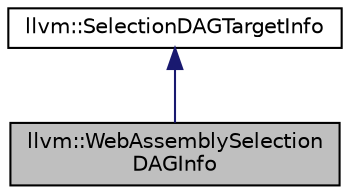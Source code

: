 digraph "llvm::WebAssemblySelectionDAGInfo"
{
 // LATEX_PDF_SIZE
  bgcolor="transparent";
  edge [fontname="Helvetica",fontsize="10",labelfontname="Helvetica",labelfontsize="10"];
  node [fontname="Helvetica",fontsize="10",shape="box"];
  Node1 [label="llvm::WebAssemblySelection\lDAGInfo",height=0.2,width=0.4,color="black", fillcolor="grey75", style="filled", fontcolor="black",tooltip=" "];
  Node2 -> Node1 [dir="back",color="midnightblue",fontsize="10",style="solid",fontname="Helvetica"];
  Node2 [label="llvm::SelectionDAGTargetInfo",height=0.2,width=0.4,color="black",URL="$classllvm_1_1SelectionDAGTargetInfo.html",tooltip="Targets can subclass this to parameterize the SelectionDAG lowering and instruction selection process..."];
}
